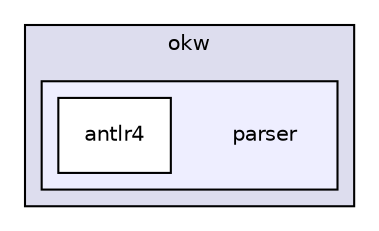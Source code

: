 digraph "/Users/zoltan/git/OKW/core/src/main/java/okw/parser" {
  compound=true
  node [ fontsize="10", fontname="Helvetica"];
  edge [ labelfontsize="10", labelfontname="Helvetica"];
  subgraph clusterdir_4033e6e92f3135934576652cf36bd385 {
    graph [ bgcolor="#ddddee", pencolor="black", label="okw" fontname="Helvetica", fontsize="10", URL="dir_4033e6e92f3135934576652cf36bd385.html"]
  subgraph clusterdir_48bb6eb25ae4747de8a800f92eb60677 {
    graph [ bgcolor="#eeeeff", pencolor="black", label="" URL="dir_48bb6eb25ae4747de8a800f92eb60677.html"];
    dir_48bb6eb25ae4747de8a800f92eb60677 [shape=plaintext label="parser"];
    dir_9f7ae3fbae9ca993a73a2e7445a1293b [shape=box label="antlr4" color="black" fillcolor="white" style="filled" URL="dir_9f7ae3fbae9ca993a73a2e7445a1293b.html"];
  }
  }
}
